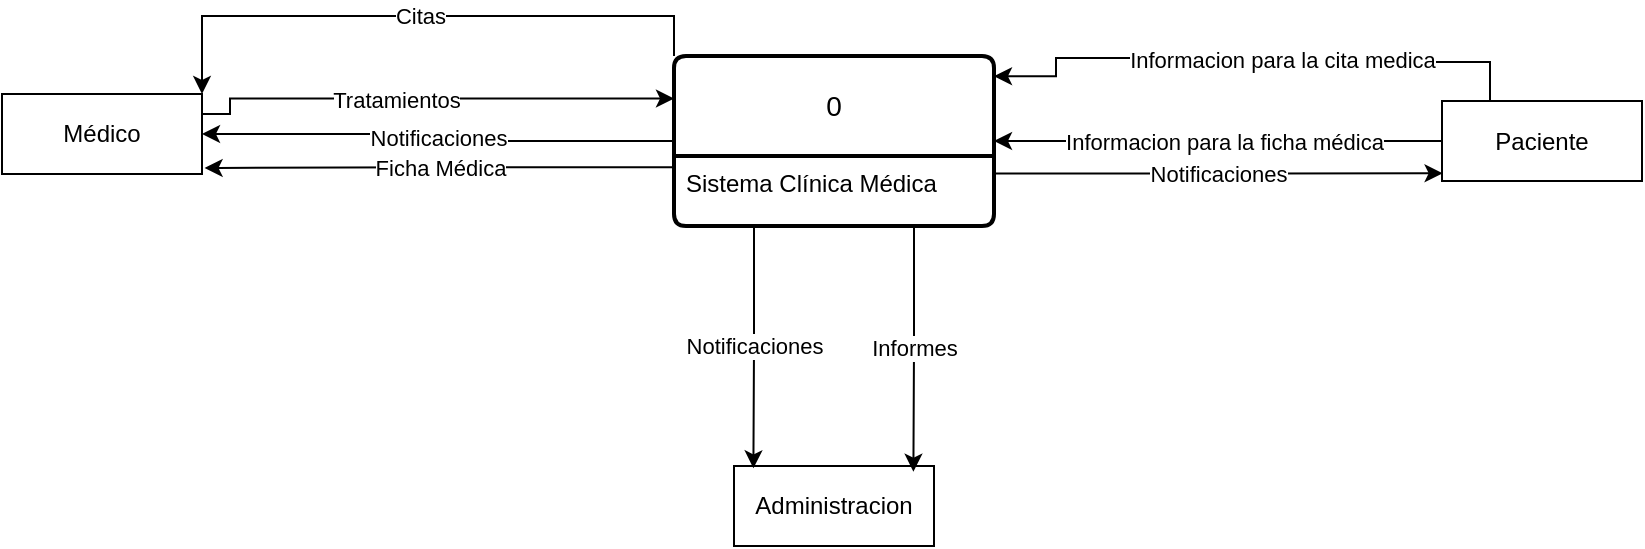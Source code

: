 <mxfile version="24.6.1" type="github">
  <diagram name="Page-1" id="WeAYu-ve6qJdO0fvZuEQ">
    <mxGraphModel dx="1161" dy="658" grid="0" gridSize="10" guides="1" tooltips="1" connect="1" arrows="1" fold="1" page="0" pageScale="1" pageWidth="850" pageHeight="1100" math="0" shadow="0">
      <root>
        <mxCell id="0" />
        <mxCell id="1" parent="0" />
        <mxCell id="-GneQWOaJtmQ56D9OEpH-25" value="Citas" style="edgeStyle=orthogonalEdgeStyle;rounded=0;orthogonalLoop=1;jettySize=auto;html=1;exitX=0;exitY=0;exitDx=0;exitDy=0;entryX=1;entryY=0;entryDx=0;entryDy=0;" edge="1" parent="1" source="-GneQWOaJtmQ56D9OEpH-1" target="-GneQWOaJtmQ56D9OEpH-8">
          <mxGeometry relative="1" as="geometry" />
        </mxCell>
        <mxCell id="-GneQWOaJtmQ56D9OEpH-30" value="Notificaciones" style="edgeStyle=orthogonalEdgeStyle;rounded=0;orthogonalLoop=1;jettySize=auto;html=1;exitX=0;exitY=0.5;exitDx=0;exitDy=0;entryX=1;entryY=0.5;entryDx=0;entryDy=0;" edge="1" parent="1" source="-GneQWOaJtmQ56D9OEpH-1" target="-GneQWOaJtmQ56D9OEpH-8">
          <mxGeometry relative="1" as="geometry" />
        </mxCell>
        <mxCell id="-GneQWOaJtmQ56D9OEpH-1" value="0" style="swimlane;childLayout=stackLayout;horizontal=1;startSize=50;horizontalStack=0;rounded=1;fontSize=14;fontStyle=0;strokeWidth=2;resizeParent=0;resizeLast=1;shadow=0;dashed=0;align=center;arcSize=4;whiteSpace=wrap;html=1;" vertex="1" parent="1">
          <mxGeometry x="376" y="400" width="160" height="85" as="geometry" />
        </mxCell>
        <mxCell id="-GneQWOaJtmQ56D9OEpH-2" value="Sistema Clínica Médica" style="align=left;strokeColor=none;fillColor=none;spacingLeft=4;fontSize=12;verticalAlign=top;resizable=0;rotatable=0;part=1;html=1;" vertex="1" parent="-GneQWOaJtmQ56D9OEpH-1">
          <mxGeometry y="50" width="160" height="35" as="geometry" />
        </mxCell>
        <mxCell id="-GneQWOaJtmQ56D9OEpH-15" style="edgeStyle=orthogonalEdgeStyle;rounded=0;orthogonalLoop=1;jettySize=auto;html=1;" edge="1" parent="1" source="-GneQWOaJtmQ56D9OEpH-4" target="-GneQWOaJtmQ56D9OEpH-1">
          <mxGeometry relative="1" as="geometry" />
        </mxCell>
        <mxCell id="-GneQWOaJtmQ56D9OEpH-16" value="Informacion para la ficha médica" style="edgeLabel;html=1;align=center;verticalAlign=middle;resizable=0;points=[];" vertex="1" connectable="0" parent="-GneQWOaJtmQ56D9OEpH-15">
          <mxGeometry x="-0.175" y="3" relative="1" as="geometry">
            <mxPoint x="-17" y="-3" as="offset" />
          </mxGeometry>
        </mxCell>
        <mxCell id="-GneQWOaJtmQ56D9OEpH-4" value="Paciente" style="whiteSpace=wrap;html=1;align=center;" vertex="1" parent="1">
          <mxGeometry x="760" y="422.5" width="100" height="40" as="geometry" />
        </mxCell>
        <mxCell id="-GneQWOaJtmQ56D9OEpH-26" style="edgeStyle=orthogonalEdgeStyle;rounded=0;orthogonalLoop=1;jettySize=auto;html=1;exitX=1;exitY=0.25;exitDx=0;exitDy=0;entryX=0;entryY=0.25;entryDx=0;entryDy=0;" edge="1" parent="1" source="-GneQWOaJtmQ56D9OEpH-8" target="-GneQWOaJtmQ56D9OEpH-1">
          <mxGeometry relative="1" as="geometry">
            <Array as="points">
              <mxPoint x="154" y="429" />
              <mxPoint x="154" y="421" />
            </Array>
          </mxGeometry>
        </mxCell>
        <mxCell id="-GneQWOaJtmQ56D9OEpH-28" value="Tratamientos" style="edgeLabel;html=1;align=center;verticalAlign=middle;resizable=0;points=[];" vertex="1" connectable="0" parent="-GneQWOaJtmQ56D9OEpH-26">
          <mxGeometry x="-0.142" relative="1" as="geometry">
            <mxPoint as="offset" />
          </mxGeometry>
        </mxCell>
        <mxCell id="-GneQWOaJtmQ56D9OEpH-8" value="Médico" style="whiteSpace=wrap;html=1;align=center;" vertex="1" parent="1">
          <mxGeometry x="40" y="419" width="100" height="40" as="geometry" />
        </mxCell>
        <mxCell id="-GneQWOaJtmQ56D9OEpH-10" value="Administracion" style="whiteSpace=wrap;html=1;align=center;" vertex="1" parent="1">
          <mxGeometry x="406" y="605" width="100" height="40" as="geometry" />
        </mxCell>
        <mxCell id="-GneQWOaJtmQ56D9OEpH-19" style="edgeStyle=orthogonalEdgeStyle;rounded=0;orthogonalLoop=1;jettySize=auto;html=1;exitX=0;exitY=0;exitDx=0;exitDy=0;entryX=1;entryY=0.119;entryDx=0;entryDy=0;entryPerimeter=0;" edge="1" parent="1" source="-GneQWOaJtmQ56D9OEpH-4" target="-GneQWOaJtmQ56D9OEpH-1">
          <mxGeometry relative="1" as="geometry">
            <Array as="points">
              <mxPoint x="784" y="423" />
              <mxPoint x="784" y="403" />
              <mxPoint x="648" y="403" />
              <mxPoint x="648" y="401" />
              <mxPoint x="567" y="401" />
              <mxPoint x="567" y="410" />
            </Array>
          </mxGeometry>
        </mxCell>
        <mxCell id="-GneQWOaJtmQ56D9OEpH-20" value="Informacion para la cita medica" style="edgeLabel;html=1;align=center;verticalAlign=middle;resizable=0;points=[];" vertex="1" connectable="0" parent="-GneQWOaJtmQ56D9OEpH-19">
          <mxGeometry x="0.171" relative="1" as="geometry">
            <mxPoint x="29" y="-1" as="offset" />
          </mxGeometry>
        </mxCell>
        <mxCell id="-GneQWOaJtmQ56D9OEpH-31" value="Notificaciones" style="edgeStyle=orthogonalEdgeStyle;rounded=0;orthogonalLoop=1;jettySize=auto;html=1;exitX=1;exitY=0.25;exitDx=0;exitDy=0;entryX=0.003;entryY=0.903;entryDx=0;entryDy=0;entryPerimeter=0;" edge="1" parent="1" source="-GneQWOaJtmQ56D9OEpH-2" target="-GneQWOaJtmQ56D9OEpH-4">
          <mxGeometry relative="1" as="geometry" />
        </mxCell>
        <mxCell id="-GneQWOaJtmQ56D9OEpH-32" value="Ficha Médica" style="edgeStyle=orthogonalEdgeStyle;rounded=0;orthogonalLoop=1;jettySize=auto;html=1;exitX=0.001;exitY=0.159;exitDx=0;exitDy=0;entryX=1.013;entryY=0.925;entryDx=0;entryDy=0;entryPerimeter=0;exitPerimeter=0;" edge="1" parent="1" source="-GneQWOaJtmQ56D9OEpH-2" target="-GneQWOaJtmQ56D9OEpH-8">
          <mxGeometry relative="1" as="geometry" />
        </mxCell>
        <mxCell id="-GneQWOaJtmQ56D9OEpH-33" value="Notificaciones" style="edgeStyle=orthogonalEdgeStyle;rounded=0;orthogonalLoop=1;jettySize=auto;html=1;exitX=0.25;exitY=1;exitDx=0;exitDy=0;entryX=0.097;entryY=0.029;entryDx=0;entryDy=0;entryPerimeter=0;" edge="1" parent="1" source="-GneQWOaJtmQ56D9OEpH-2" target="-GneQWOaJtmQ56D9OEpH-10">
          <mxGeometry relative="1" as="geometry" />
        </mxCell>
        <mxCell id="-GneQWOaJtmQ56D9OEpH-34" value="Informes" style="edgeStyle=orthogonalEdgeStyle;rounded=0;orthogonalLoop=1;jettySize=auto;html=1;exitX=0.75;exitY=1;exitDx=0;exitDy=0;entryX=0.897;entryY=0.071;entryDx=0;entryDy=0;entryPerimeter=0;" edge="1" parent="1" source="-GneQWOaJtmQ56D9OEpH-2" target="-GneQWOaJtmQ56D9OEpH-10">
          <mxGeometry relative="1" as="geometry" />
        </mxCell>
      </root>
    </mxGraphModel>
  </diagram>
</mxfile>
